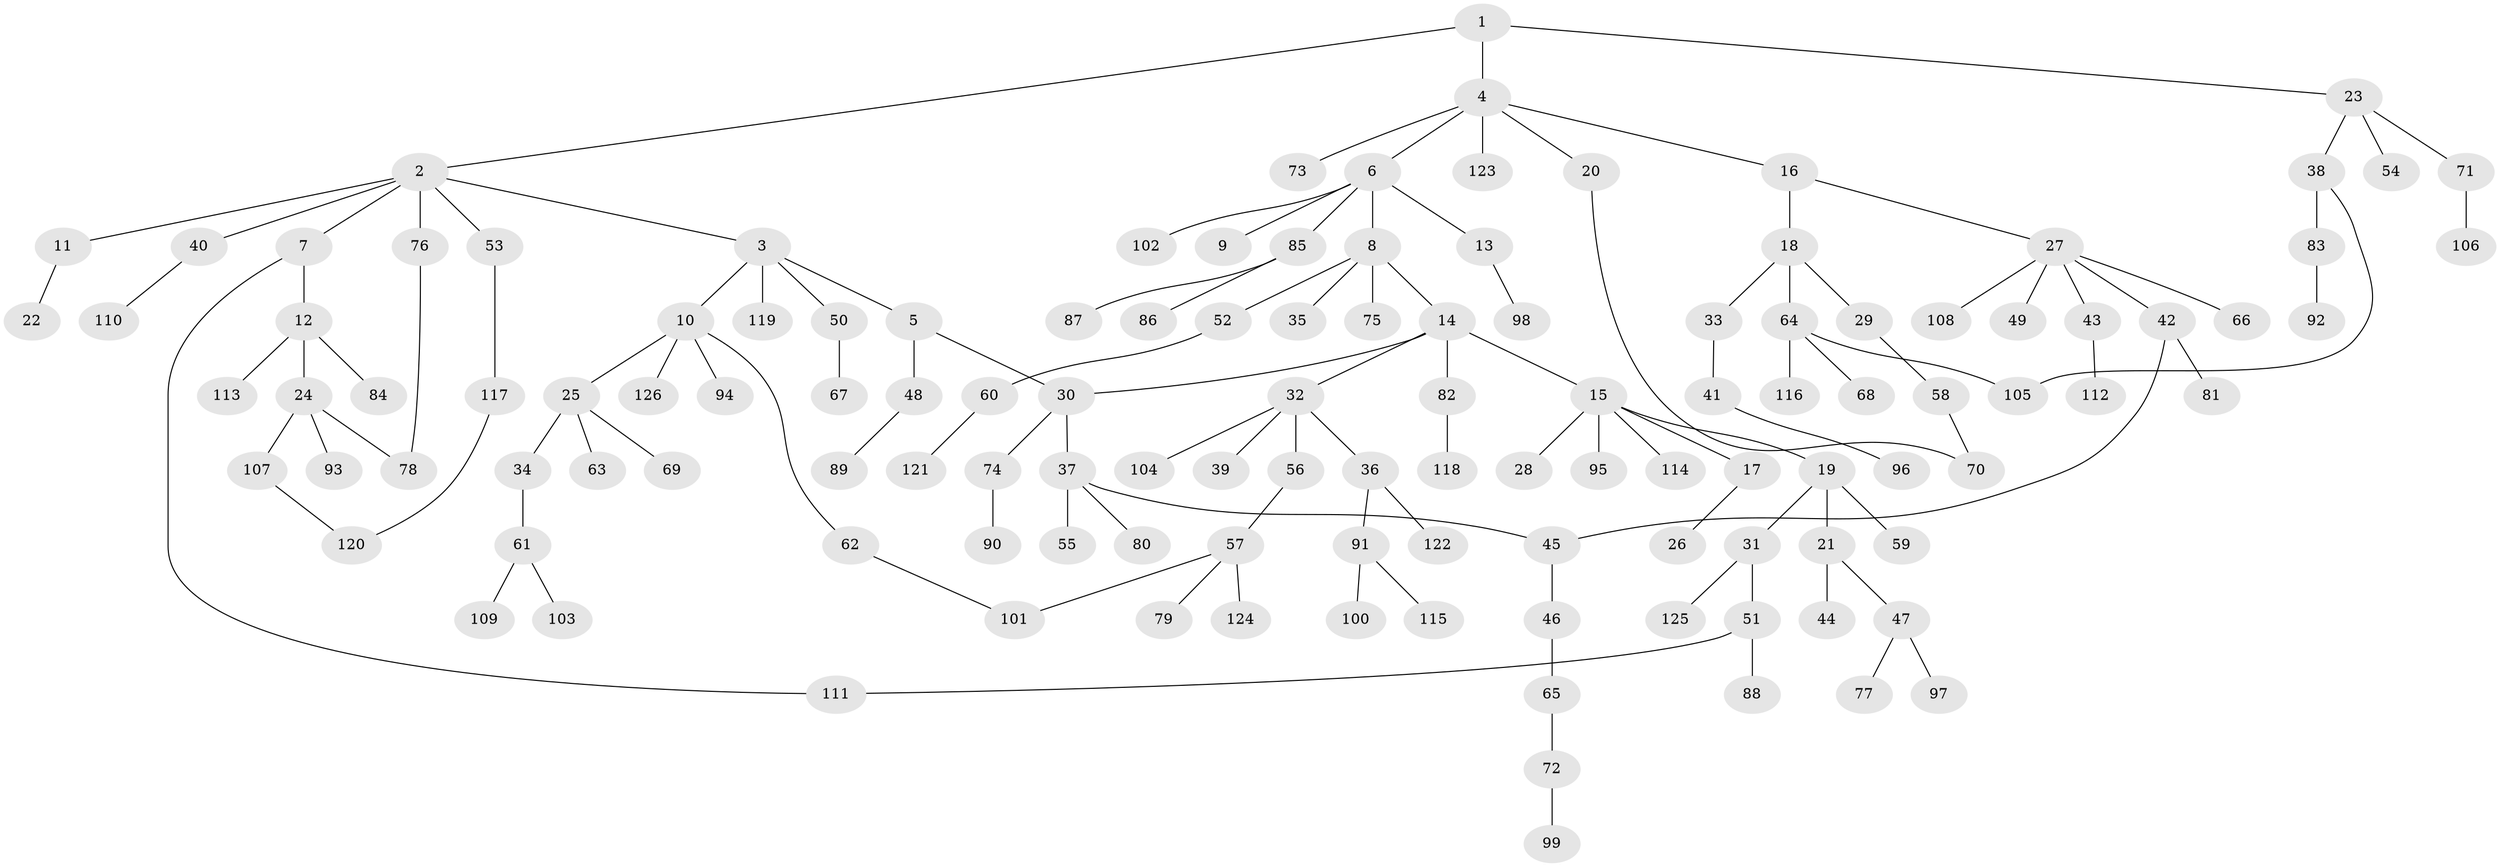 // coarse degree distribution, {8: 0.015873015873015872, 1: 0.36507936507936506, 5: 0.031746031746031744, 3: 0.1746031746031746, 4: 0.1111111111111111, 2: 0.30158730158730157}
// Generated by graph-tools (version 1.1) at 2025/36/03/04/25 23:36:07]
// undirected, 126 vertices, 133 edges
graph export_dot {
  node [color=gray90,style=filled];
  1;
  2;
  3;
  4;
  5;
  6;
  7;
  8;
  9;
  10;
  11;
  12;
  13;
  14;
  15;
  16;
  17;
  18;
  19;
  20;
  21;
  22;
  23;
  24;
  25;
  26;
  27;
  28;
  29;
  30;
  31;
  32;
  33;
  34;
  35;
  36;
  37;
  38;
  39;
  40;
  41;
  42;
  43;
  44;
  45;
  46;
  47;
  48;
  49;
  50;
  51;
  52;
  53;
  54;
  55;
  56;
  57;
  58;
  59;
  60;
  61;
  62;
  63;
  64;
  65;
  66;
  67;
  68;
  69;
  70;
  71;
  72;
  73;
  74;
  75;
  76;
  77;
  78;
  79;
  80;
  81;
  82;
  83;
  84;
  85;
  86;
  87;
  88;
  89;
  90;
  91;
  92;
  93;
  94;
  95;
  96;
  97;
  98;
  99;
  100;
  101;
  102;
  103;
  104;
  105;
  106;
  107;
  108;
  109;
  110;
  111;
  112;
  113;
  114;
  115;
  116;
  117;
  118;
  119;
  120;
  121;
  122;
  123;
  124;
  125;
  126;
  1 -- 2;
  1 -- 4;
  1 -- 23;
  2 -- 3;
  2 -- 7;
  2 -- 11;
  2 -- 40;
  2 -- 53;
  2 -- 76;
  3 -- 5;
  3 -- 10;
  3 -- 50;
  3 -- 119;
  4 -- 6;
  4 -- 16;
  4 -- 20;
  4 -- 73;
  4 -- 123;
  5 -- 30;
  5 -- 48;
  6 -- 8;
  6 -- 9;
  6 -- 13;
  6 -- 85;
  6 -- 102;
  7 -- 12;
  7 -- 111;
  8 -- 14;
  8 -- 35;
  8 -- 52;
  8 -- 75;
  10 -- 25;
  10 -- 62;
  10 -- 94;
  10 -- 126;
  11 -- 22;
  12 -- 24;
  12 -- 84;
  12 -- 113;
  13 -- 98;
  14 -- 15;
  14 -- 32;
  14 -- 82;
  14 -- 30;
  15 -- 17;
  15 -- 19;
  15 -- 28;
  15 -- 95;
  15 -- 114;
  16 -- 18;
  16 -- 27;
  17 -- 26;
  18 -- 29;
  18 -- 33;
  18 -- 64;
  19 -- 21;
  19 -- 31;
  19 -- 59;
  20 -- 70;
  21 -- 44;
  21 -- 47;
  23 -- 38;
  23 -- 54;
  23 -- 71;
  24 -- 78;
  24 -- 93;
  24 -- 107;
  25 -- 34;
  25 -- 63;
  25 -- 69;
  27 -- 42;
  27 -- 43;
  27 -- 49;
  27 -- 66;
  27 -- 108;
  29 -- 58;
  30 -- 37;
  30 -- 74;
  31 -- 51;
  31 -- 125;
  32 -- 36;
  32 -- 39;
  32 -- 56;
  32 -- 104;
  33 -- 41;
  34 -- 61;
  36 -- 91;
  36 -- 122;
  37 -- 55;
  37 -- 80;
  37 -- 45;
  38 -- 83;
  38 -- 105;
  40 -- 110;
  41 -- 96;
  42 -- 45;
  42 -- 81;
  43 -- 112;
  45 -- 46;
  46 -- 65;
  47 -- 77;
  47 -- 97;
  48 -- 89;
  50 -- 67;
  51 -- 88;
  51 -- 111;
  52 -- 60;
  53 -- 117;
  56 -- 57;
  57 -- 79;
  57 -- 101;
  57 -- 124;
  58 -- 70;
  60 -- 121;
  61 -- 103;
  61 -- 109;
  62 -- 101;
  64 -- 68;
  64 -- 105;
  64 -- 116;
  65 -- 72;
  71 -- 106;
  72 -- 99;
  74 -- 90;
  76 -- 78;
  82 -- 118;
  83 -- 92;
  85 -- 86;
  85 -- 87;
  91 -- 100;
  91 -- 115;
  107 -- 120;
  117 -- 120;
}
